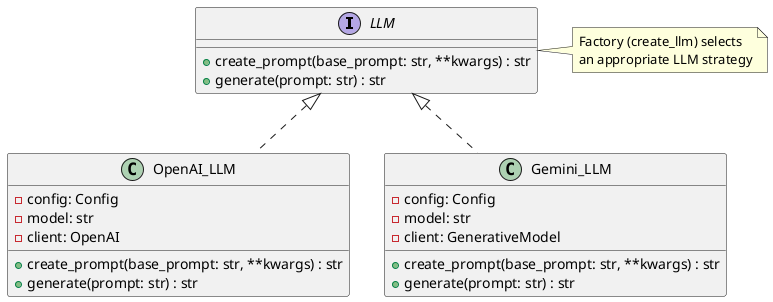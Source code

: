 @startuml
' LLM Interface as a Strategy
interface LLM {
  +create_prompt(base_prompt: str, **kwargs) : str
  +generate(prompt: str) : str
}

' Concrete implementation using OpenAI
class OpenAI_LLM {
  -config: Config
  -model: str
  -client: OpenAI
  +create_prompt(base_prompt: str, **kwargs) : str
  +generate(prompt: str) : str
}

' Concrete implementation using Google Gemini
class Gemini_LLM {
  -config: Config
  -model: str
  -client: GenerativeModel
  +create_prompt(base_prompt: str, **kwargs) : str
  +generate(prompt: str) : str
}

' Realization relationships
LLM <|.. OpenAI_LLM
LLM <|.. Gemini_LLM

' Factory function note for instance creation
note right of LLM : Factory (create_llm) selects\nan appropriate LLM strategy

@enduml
